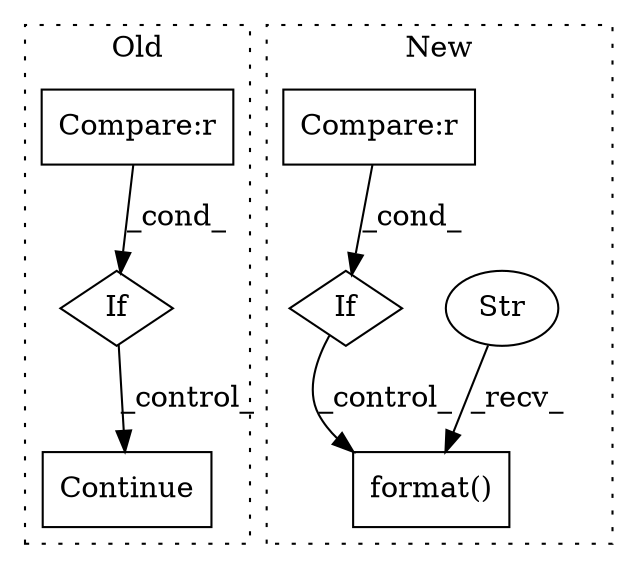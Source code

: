 digraph G {
subgraph cluster0 {
1 [label="Continue" a="43" s="6246" l="8" shape="box"];
5 [label="If" a="96" s="6179" l="3" shape="diamond"];
6 [label="Compare:r" a="40" s="6182" l="46" shape="box"];
label = "Old";
style="dotted";
}
subgraph cluster1 {
2 [label="format()" a="75" s="6373,6427" l="29,1" shape="box"];
3 [label="Str" a="66" s="6373" l="21" shape="ellipse"];
4 [label="If" a="96" s="6324" l="3" shape="diamond"];
7 [label="Compare:r" a="40" s="6327" l="22" shape="box"];
label = "New";
style="dotted";
}
3 -> 2 [label="_recv_"];
4 -> 2 [label="_control_"];
5 -> 1 [label="_control_"];
6 -> 5 [label="_cond_"];
7 -> 4 [label="_cond_"];
}